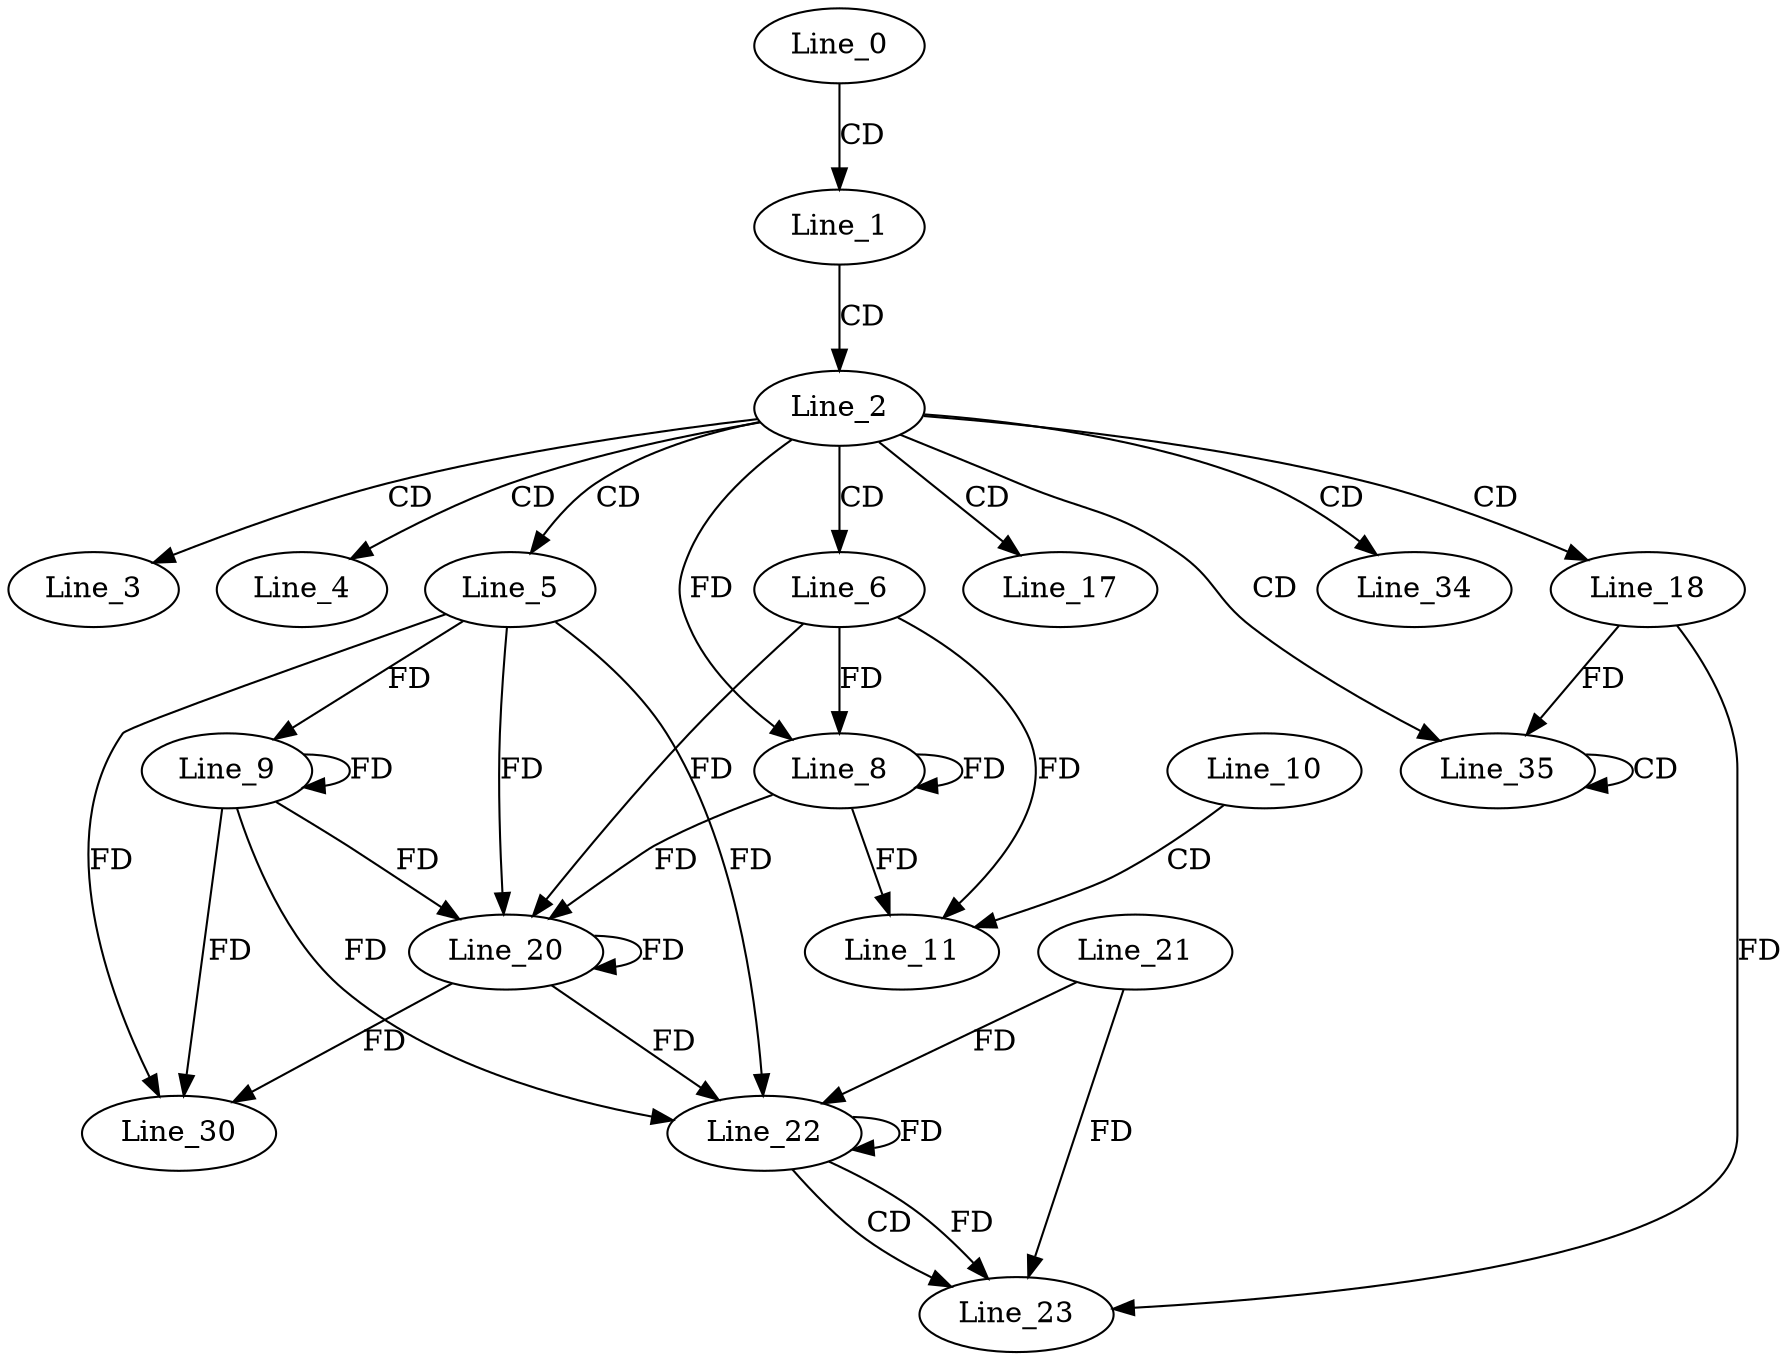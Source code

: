 digraph G {
  Line_0;
  Line_1;
  Line_2;
  Line_3;
  Line_4;
  Line_5;
  Line_6;
  Line_8;
  Line_8;
  Line_9;
  Line_10;
  Line_11;
  Line_17;
  Line_18;
  Line_20;
  Line_20;
  Line_22;
  Line_21;
  Line_22;
  Line_22;
  Line_23;
  Line_30;
  Line_34;
  Line_35;
  Line_35;
  Line_0 -> Line_1 [ label="CD" ];
  Line_1 -> Line_2 [ label="CD" ];
  Line_2 -> Line_3 [ label="CD" ];
  Line_2 -> Line_4 [ label="CD" ];
  Line_2 -> Line_5 [ label="CD" ];
  Line_2 -> Line_6 [ label="CD" ];
  Line_6 -> Line_8 [ label="FD" ];
  Line_8 -> Line_8 [ label="FD" ];
  Line_2 -> Line_8 [ label="FD" ];
  Line_5 -> Line_9 [ label="FD" ];
  Line_9 -> Line_9 [ label="FD" ];
  Line_10 -> Line_11 [ label="CD" ];
  Line_6 -> Line_11 [ label="FD" ];
  Line_8 -> Line_11 [ label="FD" ];
  Line_2 -> Line_17 [ label="CD" ];
  Line_2 -> Line_18 [ label="CD" ];
  Line_5 -> Line_20 [ label="FD" ];
  Line_9 -> Line_20 [ label="FD" ];
  Line_20 -> Line_20 [ label="FD" ];
  Line_6 -> Line_20 [ label="FD" ];
  Line_8 -> Line_20 [ label="FD" ];
  Line_22 -> Line_22 [ label="FD" ];
  Line_21 -> Line_22 [ label="FD" ];
  Line_5 -> Line_22 [ label="FD" ];
  Line_9 -> Line_22 [ label="FD" ];
  Line_20 -> Line_22 [ label="FD" ];
  Line_22 -> Line_23 [ label="CD" ];
  Line_18 -> Line_23 [ label="FD" ];
  Line_22 -> Line_23 [ label="FD" ];
  Line_21 -> Line_23 [ label="FD" ];
  Line_5 -> Line_30 [ label="FD" ];
  Line_9 -> Line_30 [ label="FD" ];
  Line_20 -> Line_30 [ label="FD" ];
  Line_2 -> Line_34 [ label="CD" ];
  Line_2 -> Line_35 [ label="CD" ];
  Line_35 -> Line_35 [ label="CD" ];
  Line_18 -> Line_35 [ label="FD" ];
}
